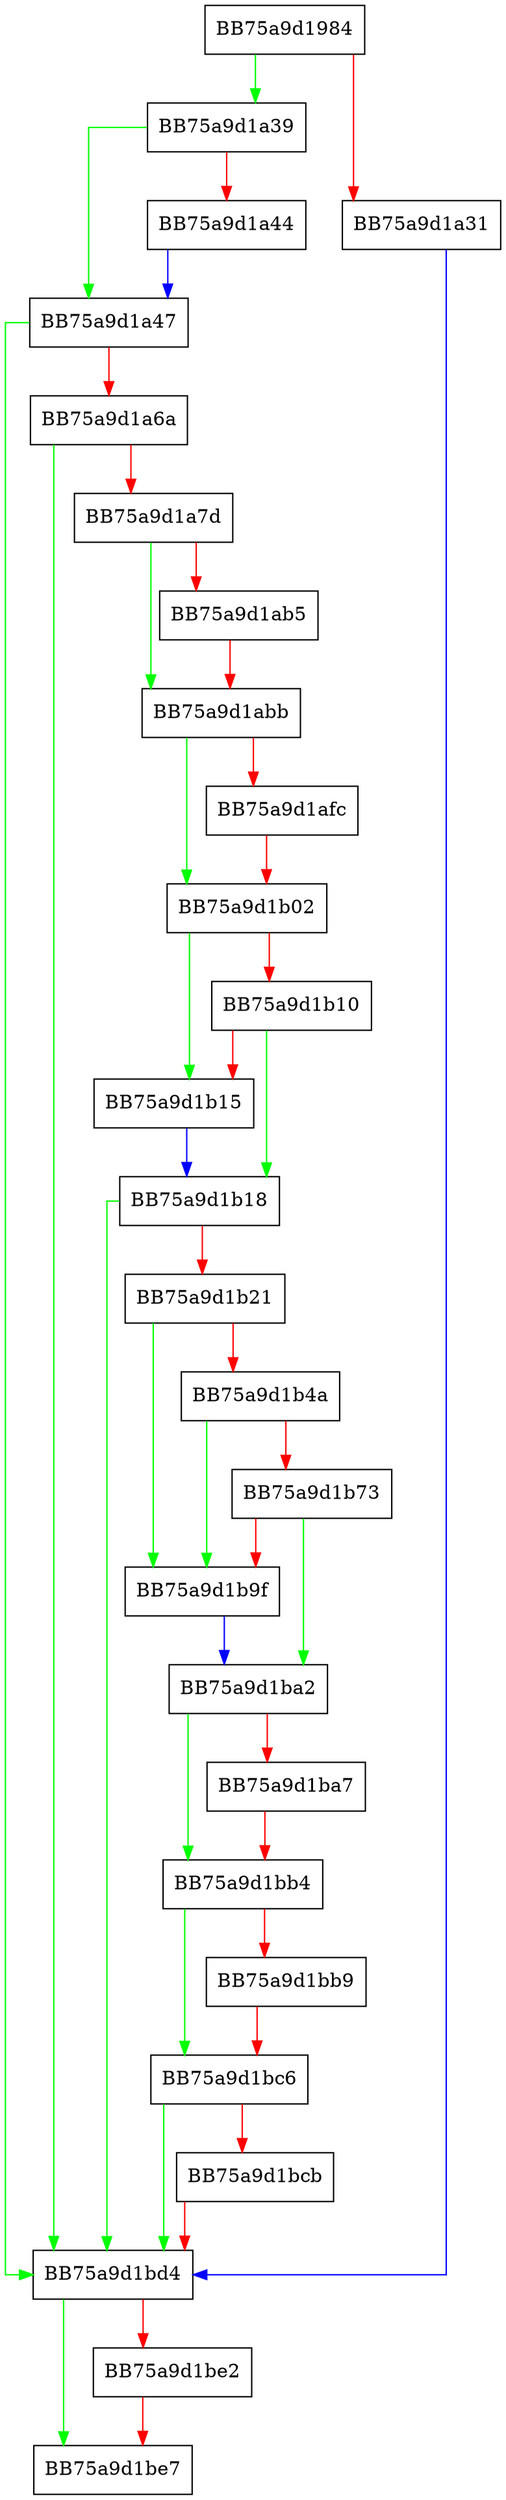 digraph database_common {
  node [shape="box"];
  graph [splines=ortho];
  BB75a9d1984 -> BB75a9d1a39 [color="green"];
  BB75a9d1984 -> BB75a9d1a31 [color="red"];
  BB75a9d1a31 -> BB75a9d1bd4 [color="blue"];
  BB75a9d1a39 -> BB75a9d1a47 [color="green"];
  BB75a9d1a39 -> BB75a9d1a44 [color="red"];
  BB75a9d1a44 -> BB75a9d1a47 [color="blue"];
  BB75a9d1a47 -> BB75a9d1bd4 [color="green"];
  BB75a9d1a47 -> BB75a9d1a6a [color="red"];
  BB75a9d1a6a -> BB75a9d1bd4 [color="green"];
  BB75a9d1a6a -> BB75a9d1a7d [color="red"];
  BB75a9d1a7d -> BB75a9d1abb [color="green"];
  BB75a9d1a7d -> BB75a9d1ab5 [color="red"];
  BB75a9d1ab5 -> BB75a9d1abb [color="red"];
  BB75a9d1abb -> BB75a9d1b02 [color="green"];
  BB75a9d1abb -> BB75a9d1afc [color="red"];
  BB75a9d1afc -> BB75a9d1b02 [color="red"];
  BB75a9d1b02 -> BB75a9d1b15 [color="green"];
  BB75a9d1b02 -> BB75a9d1b10 [color="red"];
  BB75a9d1b10 -> BB75a9d1b18 [color="green"];
  BB75a9d1b10 -> BB75a9d1b15 [color="red"];
  BB75a9d1b15 -> BB75a9d1b18 [color="blue"];
  BB75a9d1b18 -> BB75a9d1bd4 [color="green"];
  BB75a9d1b18 -> BB75a9d1b21 [color="red"];
  BB75a9d1b21 -> BB75a9d1b9f [color="green"];
  BB75a9d1b21 -> BB75a9d1b4a [color="red"];
  BB75a9d1b4a -> BB75a9d1b9f [color="green"];
  BB75a9d1b4a -> BB75a9d1b73 [color="red"];
  BB75a9d1b73 -> BB75a9d1ba2 [color="green"];
  BB75a9d1b73 -> BB75a9d1b9f [color="red"];
  BB75a9d1b9f -> BB75a9d1ba2 [color="blue"];
  BB75a9d1ba2 -> BB75a9d1bb4 [color="green"];
  BB75a9d1ba2 -> BB75a9d1ba7 [color="red"];
  BB75a9d1ba7 -> BB75a9d1bb4 [color="red"];
  BB75a9d1bb4 -> BB75a9d1bc6 [color="green"];
  BB75a9d1bb4 -> BB75a9d1bb9 [color="red"];
  BB75a9d1bb9 -> BB75a9d1bc6 [color="red"];
  BB75a9d1bc6 -> BB75a9d1bd4 [color="green"];
  BB75a9d1bc6 -> BB75a9d1bcb [color="red"];
  BB75a9d1bcb -> BB75a9d1bd4 [color="red"];
  BB75a9d1bd4 -> BB75a9d1be7 [color="green"];
  BB75a9d1bd4 -> BB75a9d1be2 [color="red"];
  BB75a9d1be2 -> BB75a9d1be7 [color="red"];
}